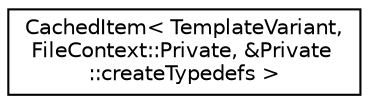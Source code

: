 digraph "Graphical Class Hierarchy"
{
 // LATEX_PDF_SIZE
  edge [fontname="Helvetica",fontsize="10",labelfontname="Helvetica",labelfontsize="10"];
  node [fontname="Helvetica",fontsize="10",shape=record];
  rankdir="LR";
  Node0 [label="CachedItem\< TemplateVariant,\l FileContext::Private, &Private\l::createTypedefs \>",height=0.2,width=0.4,color="black", fillcolor="white", style="filled",URL="$classCachedItem.html",tooltip=" "];
}
